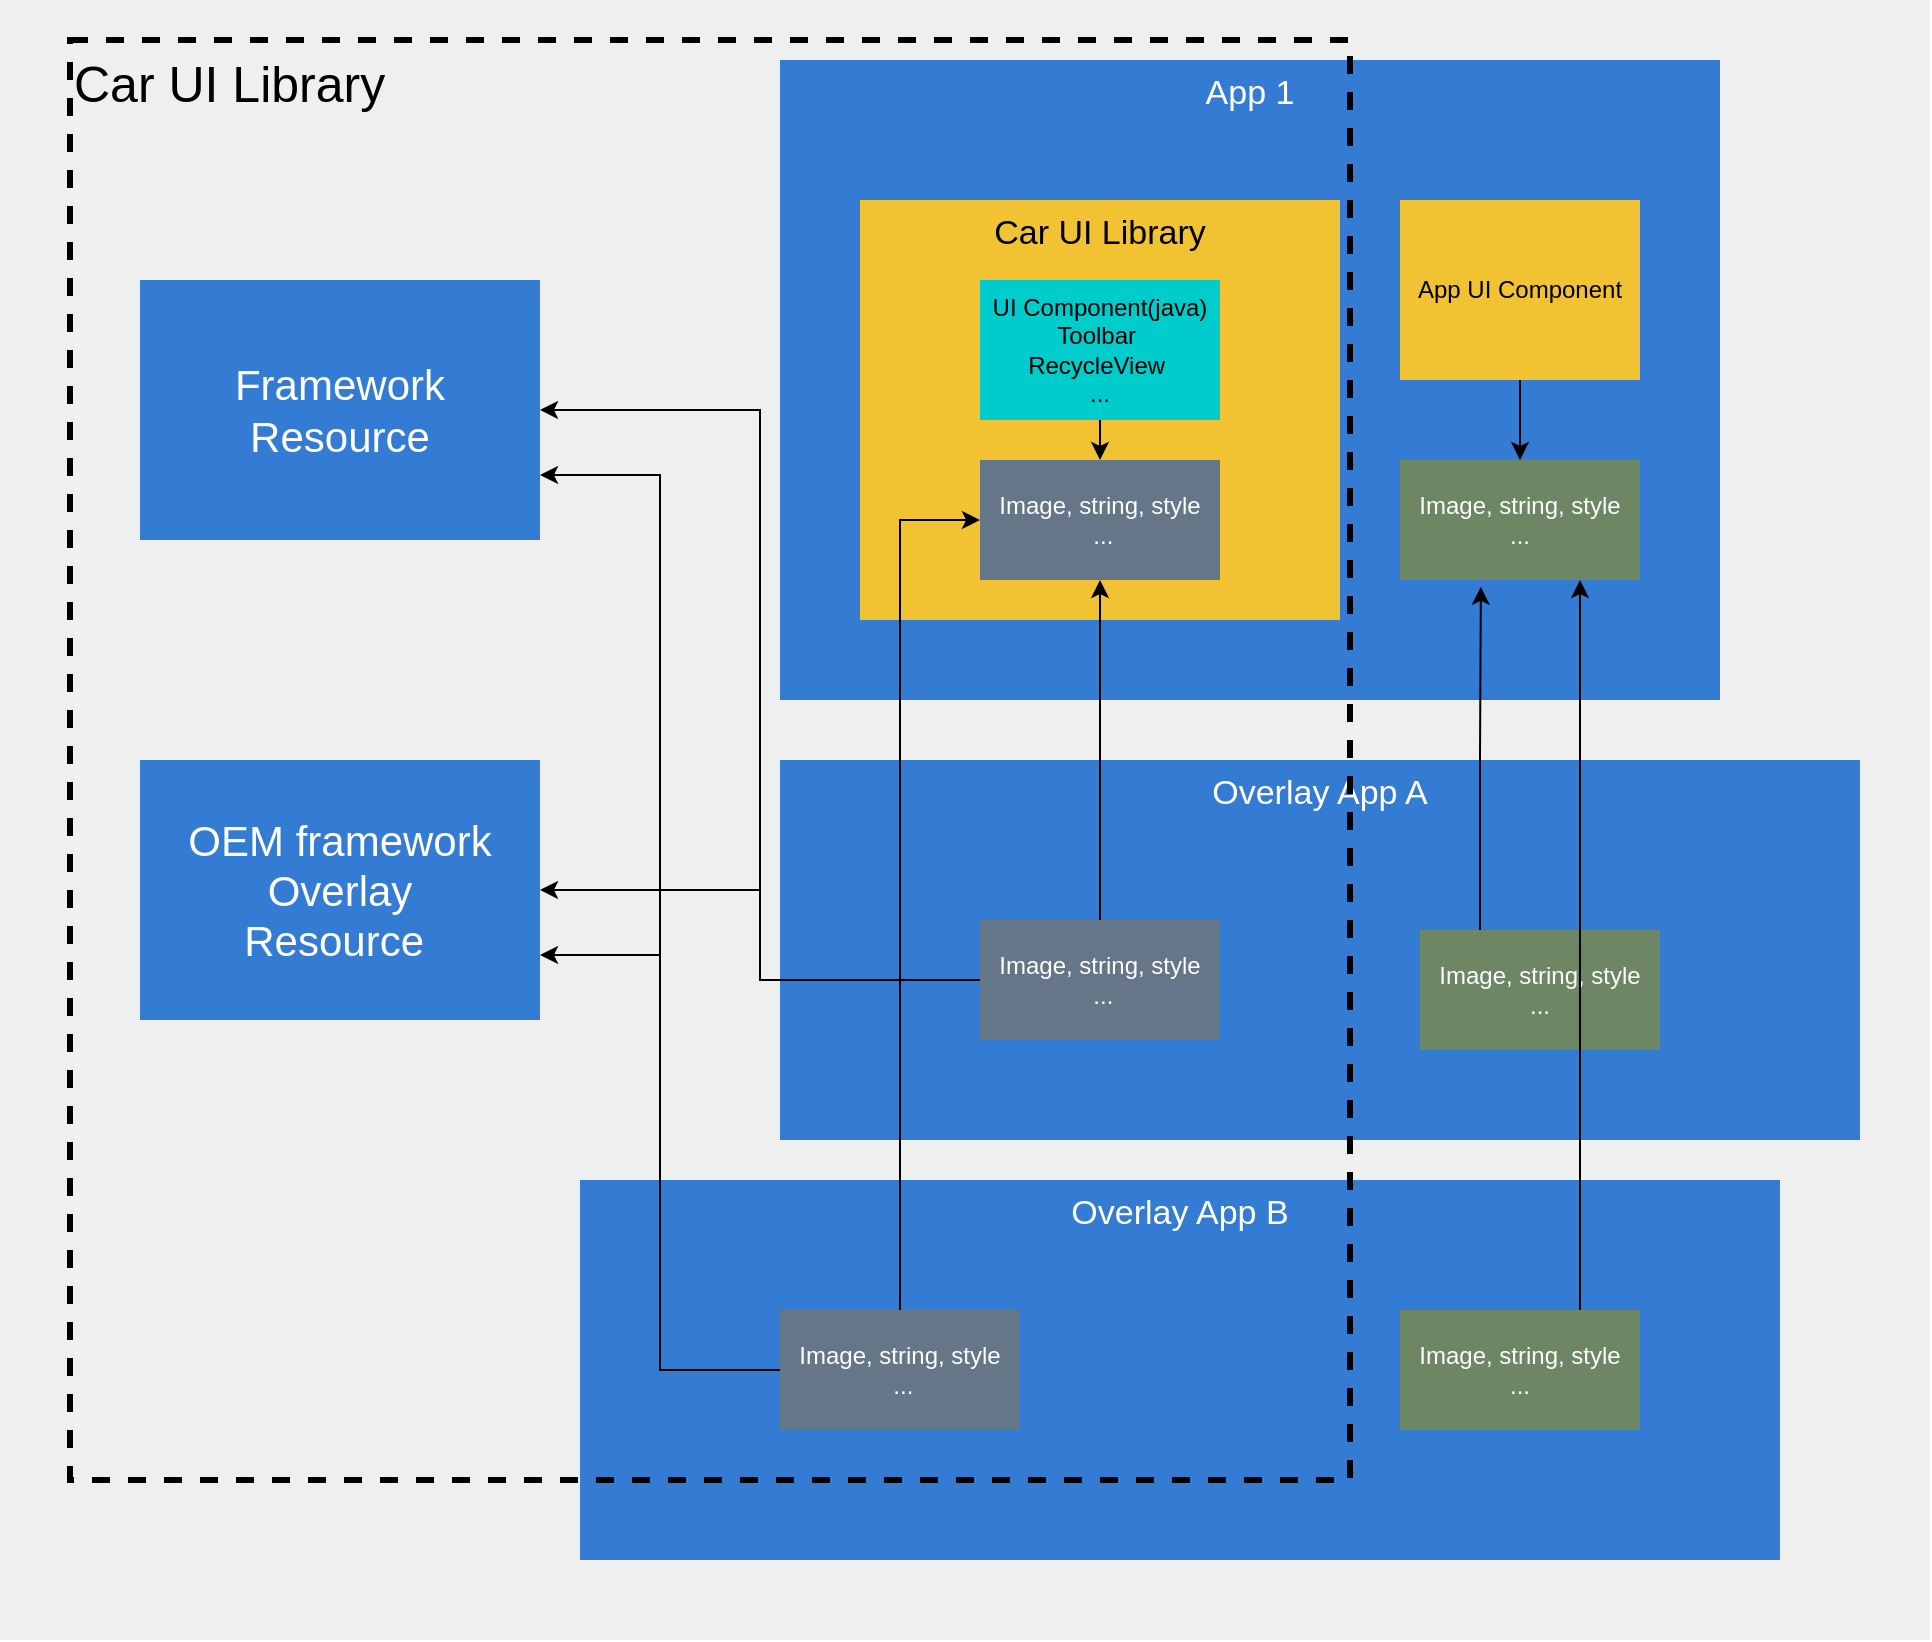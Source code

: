 <mxfile version="13.10.0" type="embed">
    <diagram id="2PCXXQdaYD90BTrMnU4K" name="Page-1">
        <mxGraphModel dx="1670" dy="1674" grid="1" gridSize="10" guides="1" tooltips="1" connect="1" arrows="1" fold="1" page="1" pageScale="1" pageWidth="850" pageHeight="1100" math="0" shadow="0">
            <root>
                <mxCell id="0"/>
                <mxCell id="1" parent="0"/>
                <mxCell id="4" value="" style="rounded=0;whiteSpace=wrap;html=1;strokeWidth=5;fillColor=#EFEFEF;strokeColor=none;" parent="1" vertex="1">
                    <mxGeometry x="-250" width="965" height="820" as="geometry"/>
                </mxCell>
                <mxCell id="2" value="&lt;font style=&quot;font-size: 17px&quot;&gt;App 1&lt;/font&gt;" style="rounded=0;whiteSpace=wrap;html=1;fontColor=#ffffff;strokeColor=none;fillColor=#347BD4;verticalAlign=top;" parent="1" vertex="1">
                    <mxGeometry x="140" y="30" width="470" height="320" as="geometry"/>
                </mxCell>
                <mxCell id="3" value="&lt;font color=&quot;#000000&quot; style=&quot;font-size: 17px&quot;&gt;Car UI Library&lt;/font&gt;" style="rounded=0;whiteSpace=wrap;html=1;strokeColor=none;verticalAlign=top;fillColor=#F1C232;" parent="1" vertex="1">
                    <mxGeometry x="180" y="100" width="240" height="210" as="geometry"/>
                </mxCell>
                <mxCell id="5" value="&lt;font style=&quot;font-size: 17px&quot;&gt;Overlay App A&lt;/font&gt;" style="rounded=0;whiteSpace=wrap;html=1;fontColor=#ffffff;strokeColor=none;fillColor=#347BD4;verticalAlign=top;" parent="1" vertex="1">
                    <mxGeometry x="140" y="380" width="540" height="190" as="geometry"/>
                </mxCell>
                <mxCell id="9" style="edgeStyle=orthogonalEdgeStyle;rounded=0;orthogonalLoop=1;jettySize=auto;html=1;exitX=0.5;exitY=1;exitDx=0;exitDy=0;entryX=0.5;entryY=0;entryDx=0;entryDy=0;fontColor=#000000;strokeColor=#000000;" parent="1" source="6" target="8" edge="1">
                    <mxGeometry relative="1" as="geometry"/>
                </mxCell>
                <mxCell id="6" value="UI Component(java)&lt;br&gt;Toolbar&amp;nbsp;&lt;br&gt;RecycleView&amp;nbsp;&lt;br&gt;..." style="rounded=0;whiteSpace=wrap;html=1;fontColor=#000000;fillColor=#00CCCC;strokeColor=none;" parent="1" vertex="1">
                    <mxGeometry x="240" y="140" width="120" height="70" as="geometry"/>
                </mxCell>
                <mxCell id="7" value="Image, string, style&lt;br&gt;..." style="rounded=0;whiteSpace=wrap;html=1;fillColor=#6d8764;fontColor=#ffffff;strokeColor=none;" parent="1" vertex="1">
                    <mxGeometry x="450" y="230" width="120" height="60" as="geometry"/>
                </mxCell>
                <mxCell id="8" value="Image, string, style&lt;br&gt;&amp;nbsp;..." style="rounded=0;whiteSpace=wrap;html=1;fillColor=#647687;fontColor=#ffffff;strokeColor=none;" parent="1" vertex="1">
                    <mxGeometry x="240" y="230" width="120" height="60" as="geometry"/>
                </mxCell>
                <mxCell id="16" style="edgeStyle=orthogonalEdgeStyle;rounded=0;orthogonalLoop=1;jettySize=auto;html=1;exitX=0;exitY=0.5;exitDx=0;exitDy=0;entryX=1;entryY=0.5;entryDx=0;entryDy=0;strokeColor=#000000;fontColor=#FFFFFF;" parent="1" source="10" target="15" edge="1">
                    <mxGeometry relative="1" as="geometry"/>
                </mxCell>
                <mxCell id="18" style="edgeStyle=orthogonalEdgeStyle;rounded=0;orthogonalLoop=1;jettySize=auto;html=1;exitX=0.5;exitY=0;exitDx=0;exitDy=0;entryX=0.5;entryY=1;entryDx=0;entryDy=0;strokeColor=#000000;fontColor=#FFFFFF;" parent="1" source="10" target="8" edge="1">
                    <mxGeometry relative="1" as="geometry"/>
                </mxCell>
                <mxCell id="22" style="edgeStyle=orthogonalEdgeStyle;rounded=0;orthogonalLoop=1;jettySize=auto;html=1;exitX=0;exitY=0.5;exitDx=0;exitDy=0;entryX=1;entryY=0.5;entryDx=0;entryDy=0;strokeColor=#000000;fontColor=#FFFFFF;" parent="1" source="10" target="14" edge="1">
                    <mxGeometry relative="1" as="geometry"/>
                </mxCell>
                <mxCell id="10" value="Image, string, style&lt;br&gt;&amp;nbsp;..." style="rounded=0;whiteSpace=wrap;html=1;fillColor=#647687;fontColor=#ffffff;strokeColor=none;" parent="1" vertex="1">
                    <mxGeometry x="240" y="460" width="120" height="60" as="geometry"/>
                </mxCell>
                <mxCell id="12" style="edgeStyle=orthogonalEdgeStyle;rounded=0;orthogonalLoop=1;jettySize=auto;html=1;exitX=0.5;exitY=1;exitDx=0;exitDy=0;entryX=0.5;entryY=0;entryDx=0;entryDy=0;strokeColor=#000000;fontColor=#000000;" parent="1" source="11" target="7" edge="1">
                    <mxGeometry relative="1" as="geometry"/>
                </mxCell>
                <mxCell id="11" value="App UI Component" style="rounded=0;whiteSpace=wrap;html=1;fontColor=#000000;fillColor=#F1C232;strokeColor=none;" parent="1" vertex="1">
                    <mxGeometry x="450" y="100" width="120" height="90" as="geometry"/>
                </mxCell>
                <mxCell id="37" style="edgeStyle=orthogonalEdgeStyle;rounded=0;orthogonalLoop=1;jettySize=auto;html=1;exitX=0.25;exitY=0;exitDx=0;exitDy=0;entryX=0.337;entryY=1.057;entryDx=0;entryDy=0;entryPerimeter=0;strokeColor=#000000;fontColor=#FFFFFF;" parent="1" source="13" target="7" edge="1">
                    <mxGeometry relative="1" as="geometry"/>
                </mxCell>
                <mxCell id="13" value="Image, string, style&lt;br&gt;..." style="rounded=0;whiteSpace=wrap;html=1;fillColor=#6d8764;fontColor=#ffffff;strokeColor=none;" parent="1" vertex="1">
                    <mxGeometry x="460" y="465" width="120" height="60" as="geometry"/>
                </mxCell>
                <mxCell id="14" value="&lt;font style=&quot;font-size: 21px&quot;&gt;Framework&lt;br&gt;Resource&lt;br&gt;&lt;/font&gt;" style="rounded=0;whiteSpace=wrap;html=1;fillColor=#347BD4;strokeColor=none;fontColor=#FFFFFF;" parent="1" vertex="1">
                    <mxGeometry x="-180" y="140" width="200" height="130" as="geometry"/>
                </mxCell>
                <mxCell id="15" value="&lt;font style=&quot;font-size: 21px&quot;&gt;OEM framework&lt;br&gt;Overlay&lt;br&gt;Resource&amp;nbsp;&lt;br&gt;&lt;/font&gt;" style="rounded=0;whiteSpace=wrap;html=1;fillColor=#347BD4;strokeColor=none;fontColor=#FFFFFF;" parent="1" vertex="1">
                    <mxGeometry x="-180" y="380" width="200" height="130" as="geometry"/>
                </mxCell>
                <mxCell id="19" value="&lt;font style=&quot;font-size: 17px&quot;&gt;Overlay App B&lt;/font&gt;" style="rounded=0;whiteSpace=wrap;html=1;fontColor=#ffffff;strokeColor=none;fillColor=#347BD4;verticalAlign=top;" parent="1" vertex="1">
                    <mxGeometry x="40" y="590" width="600" height="190" as="geometry"/>
                </mxCell>
                <mxCell id="23" style="edgeStyle=orthogonalEdgeStyle;rounded=0;orthogonalLoop=1;jettySize=auto;html=1;exitX=0;exitY=0.5;exitDx=0;exitDy=0;entryX=1;entryY=0.75;entryDx=0;entryDy=0;strokeColor=#000000;fontColor=#FFFFFF;" parent="1" source="20" target="15" edge="1">
                    <mxGeometry relative="1" as="geometry"/>
                </mxCell>
                <mxCell id="24" style="edgeStyle=orthogonalEdgeStyle;rounded=0;orthogonalLoop=1;jettySize=auto;html=1;exitX=0;exitY=0.5;exitDx=0;exitDy=0;entryX=1;entryY=0.75;entryDx=0;entryDy=0;strokeColor=#000000;fontColor=#FFFFFF;" parent="1" source="20" target="14" edge="1">
                    <mxGeometry relative="1" as="geometry"/>
                </mxCell>
                <mxCell id="25" style="edgeStyle=orthogonalEdgeStyle;rounded=0;orthogonalLoop=1;jettySize=auto;html=1;exitX=0.5;exitY=0;exitDx=0;exitDy=0;entryX=0;entryY=0.5;entryDx=0;entryDy=0;strokeColor=#000000;fontColor=#FFFFFF;" parent="1" source="20" target="8" edge="1">
                    <mxGeometry relative="1" as="geometry"/>
                </mxCell>
                <mxCell id="20" value="Image, string, style&lt;br&gt;&amp;nbsp;..." style="rounded=0;whiteSpace=wrap;html=1;fillColor=#647687;fontColor=#ffffff;strokeColor=none;" parent="1" vertex="1">
                    <mxGeometry x="140" y="655" width="120" height="60" as="geometry"/>
                </mxCell>
                <mxCell id="39" style="edgeStyle=orthogonalEdgeStyle;rounded=0;orthogonalLoop=1;jettySize=auto;html=1;exitX=0.75;exitY=0;exitDx=0;exitDy=0;entryX=0.75;entryY=1;entryDx=0;entryDy=0;strokeColor=#000000;fontColor=#FFFFFF;" parent="1" source="21" target="7" edge="1">
                    <mxGeometry relative="1" as="geometry"/>
                </mxCell>
                <mxCell id="21" value="Image, string, style&lt;br&gt;..." style="rounded=0;whiteSpace=wrap;html=1;fillColor=#6d8764;fontColor=#ffffff;strokeColor=none;" parent="1" vertex="1">
                    <mxGeometry x="450" y="655" width="120" height="60" as="geometry"/>
                </mxCell>
                <mxCell id="28" value="&lt;font color=&quot;#000000&quot; style=&quot;font-size: 25px&quot;&gt;Car UI Library&lt;/font&gt;" style="rounded=0;whiteSpace=wrap;html=1;fontColor=#FFFFFF;fillColor=none;strokeColor=#000000;dashed=1;strokeWidth=3;verticalAlign=top;align=left;" parent="1" vertex="1">
                    <mxGeometry x="-215" y="20" width="640" height="720" as="geometry"/>
                </mxCell>
            </root>
        </mxGraphModel>
    </diagram>
</mxfile>